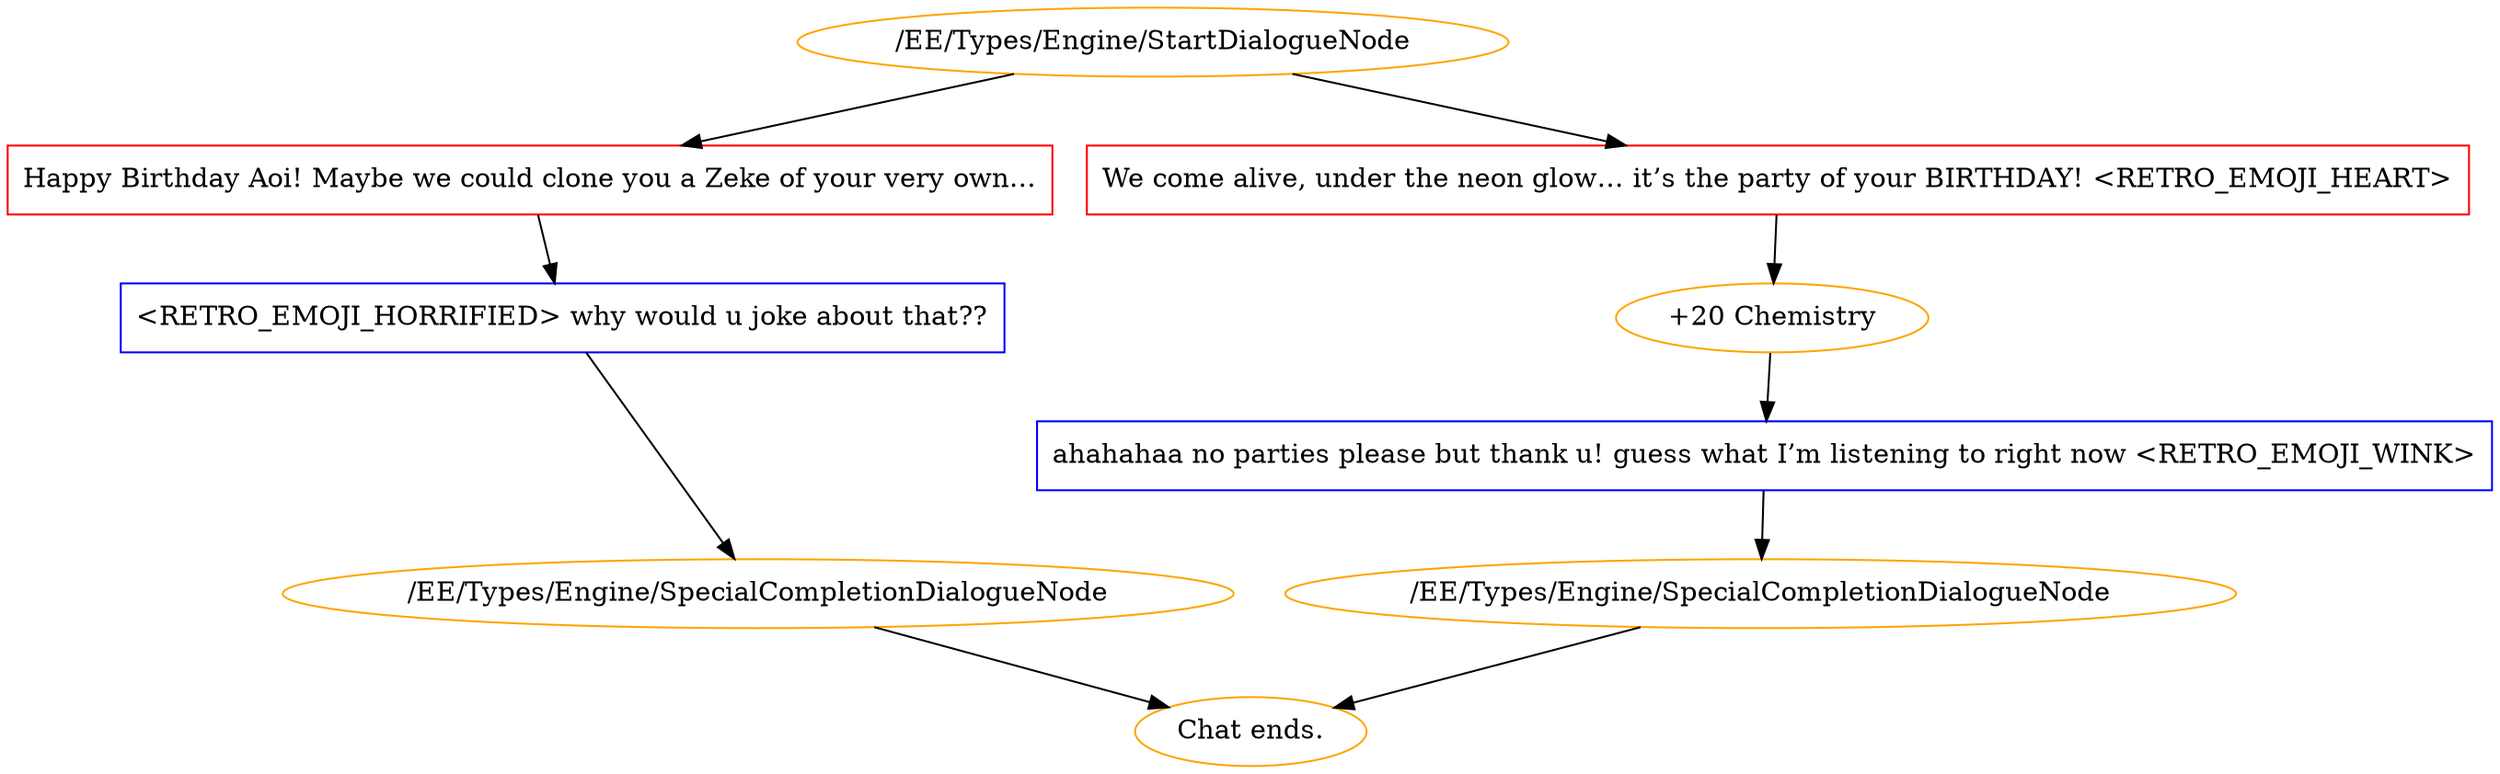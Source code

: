 digraph {
	3790 [label="/EE/Types/Engine/StartDialogueNode",color=orange];
		3790 -> 3800;
		3790 -> 3799;
	3800 [label="Happy Birthday Aoi! Maybe we could clone you a Zeke of your very own…",shape=box,color=red];
		3800 -> 3804;
	3799 [label="We come alive, under the neon glow… it’s the party of your BIRTHDAY! <RETRO_EMOJI_HEART>",shape=box,color=red];
		3799 -> 3801;
	3804 [label="<RETRO_EMOJI_HORRIFIED> why would u joke about that??",shape=box,color=blue];
		3804 -> 3830;
	3801 [label="+20 Chemistry",color=orange];
		3801 -> 3802;
	3830 [label="/EE/Types/Engine/SpecialCompletionDialogueNode",color=orange];
		3830 -> "Chat ends.";
	3802 [label="ahahahaa no parties please but thank u! guess what I’m listening to right now <RETRO_EMOJI_WINK>",shape=box,color=blue];
		3802 -> 3831;
	"Chat ends." [color=orange];
	3831 [label="/EE/Types/Engine/SpecialCompletionDialogueNode",color=orange];
		3831 -> "Chat ends.";
	"Chat ends." [color=orange];
}